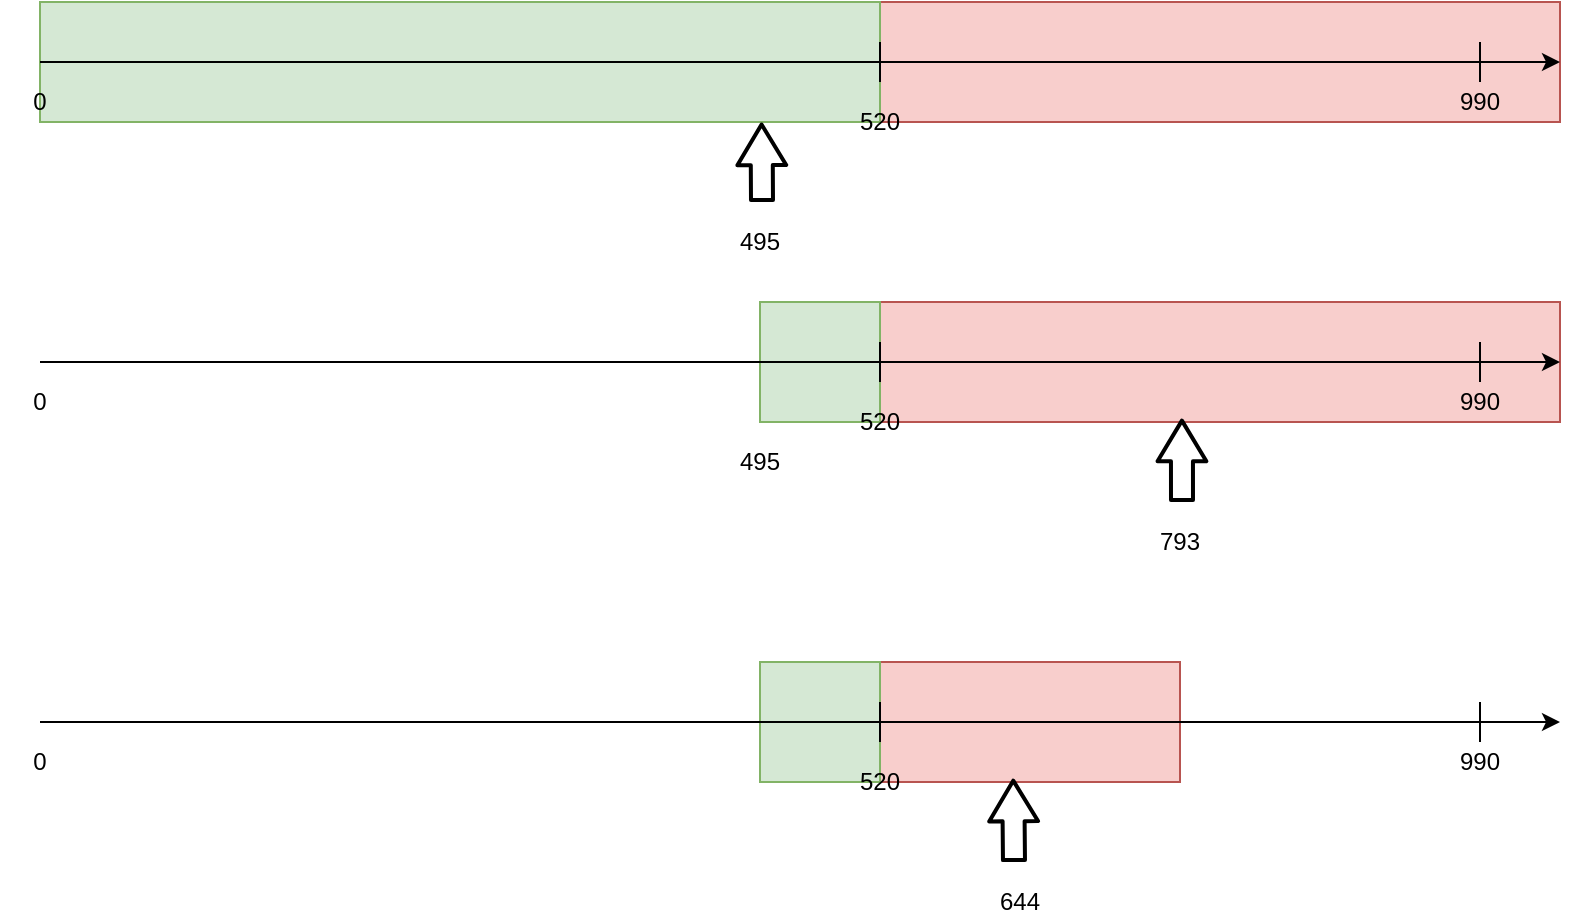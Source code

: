 <mxfile version="10.6.0" type="device"><diagram id="7Gq7DIdub67BOMaIkuHZ" name="Page-1"><mxGraphModel dx="648" dy="402" grid="1" gridSize="10" guides="1" tooltips="1" connect="1" arrows="1" fold="1" page="1" pageScale="1" pageWidth="827" pageHeight="1169" math="0" shadow="0"><root><mxCell id="0"/><mxCell id="1" parent="0"/><mxCell id="ST3ypIBdB2AOKekK3Cff-94" value="" style="group" vertex="1" connectable="0" parent="1"><mxGeometry x="20" y="200" width="780" height="130" as="geometry"/></mxCell><mxCell id="ST3ypIBdB2AOKekK3Cff-84" value="" style="rounded=0;whiteSpace=wrap;html=1;fillColor=#f8cecc;strokeColor=#b85450;" vertex="1" parent="ST3ypIBdB2AOKekK3Cff-94"><mxGeometry x="440" width="340" height="60" as="geometry"/></mxCell><mxCell id="ST3ypIBdB2AOKekK3Cff-85" value="" style="rounded=0;whiteSpace=wrap;html=1;fillColor=#d5e8d4;strokeColor=#82b366;gradientColor=none;" vertex="1" parent="ST3ypIBdB2AOKekK3Cff-94"><mxGeometry x="380" width="60" height="60" as="geometry"/></mxCell><mxCell id="ST3ypIBdB2AOKekK3Cff-86" value="" style="endArrow=classic;html=1;" edge="1" parent="ST3ypIBdB2AOKekK3Cff-94"><mxGeometry width="50" height="50" relative="1" as="geometry"><mxPoint x="20" y="30.0" as="sourcePoint"/><mxPoint x="780.0" y="30.0" as="targetPoint"/></mxGeometry></mxCell><mxCell id="ST3ypIBdB2AOKekK3Cff-87" value="" style="endArrow=none;html=1;" edge="1" parent="ST3ypIBdB2AOKekK3Cff-94"><mxGeometry width="50" height="50" relative="1" as="geometry"><mxPoint x="740.0" y="40.0" as="sourcePoint"/><mxPoint x="740.0" y="20.0" as="targetPoint"/><Array as="points"><mxPoint x="740" y="30"/></Array></mxGeometry></mxCell><mxCell id="ST3ypIBdB2AOKekK3Cff-88" value="0" style="text;html=1;strokeColor=none;fillColor=none;align=center;verticalAlign=middle;whiteSpace=wrap;rounded=0;" vertex="1" parent="ST3ypIBdB2AOKekK3Cff-94"><mxGeometry y="40" width="40" height="20" as="geometry"/></mxCell><mxCell id="ST3ypIBdB2AOKekK3Cff-89" value="990" style="text;html=1;strokeColor=none;fillColor=none;align=center;verticalAlign=middle;whiteSpace=wrap;rounded=0;" vertex="1" parent="ST3ypIBdB2AOKekK3Cff-94"><mxGeometry x="720" y="40" width="40" height="20" as="geometry"/></mxCell><mxCell id="ST3ypIBdB2AOKekK3Cff-90" value="" style="endArrow=none;html=1;" edge="1" parent="ST3ypIBdB2AOKekK3Cff-94"><mxGeometry width="50" height="50" relative="1" as="geometry"><mxPoint x="440.0" y="40.0" as="sourcePoint"/><mxPoint x="440.0" y="20.0" as="targetPoint"/><Array as="points"><mxPoint x="440" y="30"/></Array></mxGeometry></mxCell><mxCell id="ST3ypIBdB2AOKekK3Cff-91" value="520" style="text;html=1;strokeColor=none;fillColor=none;align=center;verticalAlign=middle;whiteSpace=wrap;rounded=0;" vertex="1" parent="ST3ypIBdB2AOKekK3Cff-94"><mxGeometry x="420" y="50" width="40" height="20" as="geometry"/></mxCell><mxCell id="ST3ypIBdB2AOKekK3Cff-92" value="" style="shape=flexArrow;endArrow=classic;html=1;strokeWidth=2;endWidth=11.429;endSize=6.1;entryX=0.444;entryY=0.972;entryDx=0;entryDy=0;entryPerimeter=0;" edge="1" parent="ST3ypIBdB2AOKekK3Cff-94" target="ST3ypIBdB2AOKekK3Cff-84"><mxGeometry width="50" height="50" relative="1" as="geometry"><mxPoint x="591" y="100.0" as="sourcePoint"/><mxPoint x="591" y="70" as="targetPoint"/></mxGeometry></mxCell><mxCell id="ST3ypIBdB2AOKekK3Cff-93" value="793" style="text;html=1;strokeColor=none;fillColor=none;align=center;verticalAlign=middle;whiteSpace=wrap;rounded=0;" vertex="1" parent="ST3ypIBdB2AOKekK3Cff-94"><mxGeometry x="570" y="110" width="40" height="20" as="geometry"/></mxCell><mxCell id="ST3ypIBdB2AOKekK3Cff-95" value="" style="group" vertex="1" connectable="0" parent="1"><mxGeometry x="20" y="50" width="780" height="130" as="geometry"/></mxCell><mxCell id="ST3ypIBdB2AOKekK3Cff-19" value="" style="rounded=0;whiteSpace=wrap;html=1;fillColor=#f8cecc;strokeColor=#b85450;" vertex="1" parent="ST3ypIBdB2AOKekK3Cff-95"><mxGeometry x="440" width="340" height="60" as="geometry"/></mxCell><mxCell id="ST3ypIBdB2AOKekK3Cff-18" value="" style="rounded=0;whiteSpace=wrap;html=1;fillColor=#d5e8d4;strokeColor=#82b366;gradientColor=none;" vertex="1" parent="ST3ypIBdB2AOKekK3Cff-95"><mxGeometry x="20" width="420" height="60" as="geometry"/></mxCell><mxCell id="ST3ypIBdB2AOKekK3Cff-1" value="" style="endArrow=classic;html=1;" edge="1" parent="ST3ypIBdB2AOKekK3Cff-95"><mxGeometry width="50" height="50" relative="1" as="geometry"><mxPoint x="20" y="30" as="sourcePoint"/><mxPoint x="780" y="30" as="targetPoint"/></mxGeometry></mxCell><mxCell id="ST3ypIBdB2AOKekK3Cff-13" value="" style="endArrow=none;html=1;" edge="1" parent="ST3ypIBdB2AOKekK3Cff-95"><mxGeometry width="50" height="50" relative="1" as="geometry"><mxPoint x="740" y="40" as="sourcePoint"/><mxPoint x="740" y="20" as="targetPoint"/><Array as="points"><mxPoint x="740" y="30"/></Array></mxGeometry></mxCell><mxCell id="ST3ypIBdB2AOKekK3Cff-14" value="0" style="text;html=1;strokeColor=none;fillColor=none;align=center;verticalAlign=middle;whiteSpace=wrap;rounded=0;" vertex="1" parent="ST3ypIBdB2AOKekK3Cff-95"><mxGeometry y="40" width="40" height="20" as="geometry"/></mxCell><mxCell id="ST3ypIBdB2AOKekK3Cff-15" value="990" style="text;html=1;strokeColor=none;fillColor=none;align=center;verticalAlign=middle;whiteSpace=wrap;rounded=0;" vertex="1" parent="ST3ypIBdB2AOKekK3Cff-95"><mxGeometry x="720" y="40" width="40" height="20" as="geometry"/></mxCell><mxCell id="ST3ypIBdB2AOKekK3Cff-16" value="" style="endArrow=none;html=1;" edge="1" parent="ST3ypIBdB2AOKekK3Cff-95"><mxGeometry width="50" height="50" relative="1" as="geometry"><mxPoint x="440.0" y="40" as="sourcePoint"/><mxPoint x="440.0" y="20" as="targetPoint"/><Array as="points"><mxPoint x="440" y="30"/></Array></mxGeometry></mxCell><mxCell id="ST3ypIBdB2AOKekK3Cff-17" value="520" style="text;html=1;strokeColor=none;fillColor=none;align=center;verticalAlign=middle;whiteSpace=wrap;rounded=0;" vertex="1" parent="ST3ypIBdB2AOKekK3Cff-95"><mxGeometry x="420" y="50" width="40" height="20" as="geometry"/></mxCell><mxCell id="ST3ypIBdB2AOKekK3Cff-26" value="" style="shape=flexArrow;endArrow=classic;html=1;strokeWidth=2;entryX=0.859;entryY=1.004;entryDx=0;entryDy=0;entryPerimeter=0;endWidth=11.429;endSize=6.1;" edge="1" parent="ST3ypIBdB2AOKekK3Cff-95" target="ST3ypIBdB2AOKekK3Cff-18"><mxGeometry width="50" height="50" relative="1" as="geometry"><mxPoint x="381" y="100" as="sourcePoint"/><mxPoint x="410" y="80" as="targetPoint"/></mxGeometry></mxCell><mxCell id="ST3ypIBdB2AOKekK3Cff-50" value="495" style="text;html=1;strokeColor=none;fillColor=none;align=center;verticalAlign=middle;whiteSpace=wrap;rounded=0;" vertex="1" parent="ST3ypIBdB2AOKekK3Cff-95"><mxGeometry x="360" y="110" width="40" height="20" as="geometry"/></mxCell><mxCell id="ST3ypIBdB2AOKekK3Cff-104" value="" style="group" vertex="1" connectable="0" parent="1"><mxGeometry x="20" y="380" width="780" height="130" as="geometry"/></mxCell><mxCell id="ST3ypIBdB2AOKekK3Cff-105" value="" style="rounded=0;whiteSpace=wrap;html=1;fillColor=#f8cecc;strokeColor=#b85450;" vertex="1" parent="ST3ypIBdB2AOKekK3Cff-104"><mxGeometry x="440" width="150" height="60" as="geometry"/></mxCell><mxCell id="ST3ypIBdB2AOKekK3Cff-106" value="" style="rounded=0;whiteSpace=wrap;html=1;fillColor=#d5e8d4;strokeColor=#82b366;gradientColor=none;" vertex="1" parent="ST3ypIBdB2AOKekK3Cff-104"><mxGeometry x="380" width="60" height="60" as="geometry"/></mxCell><mxCell id="ST3ypIBdB2AOKekK3Cff-107" value="" style="endArrow=classic;html=1;" edge="1" parent="ST3ypIBdB2AOKekK3Cff-104"><mxGeometry width="50" height="50" relative="1" as="geometry"><mxPoint x="20" y="30.0" as="sourcePoint"/><mxPoint x="780.0" y="30.0" as="targetPoint"/></mxGeometry></mxCell><mxCell id="ST3ypIBdB2AOKekK3Cff-108" value="" style="endArrow=none;html=1;" edge="1" parent="ST3ypIBdB2AOKekK3Cff-104"><mxGeometry width="50" height="50" relative="1" as="geometry"><mxPoint x="740.0" y="40.0" as="sourcePoint"/><mxPoint x="740.0" y="20.0" as="targetPoint"/><Array as="points"><mxPoint x="740" y="30"/></Array></mxGeometry></mxCell><mxCell id="ST3ypIBdB2AOKekK3Cff-109" value="0" style="text;html=1;strokeColor=none;fillColor=none;align=center;verticalAlign=middle;whiteSpace=wrap;rounded=0;" vertex="1" parent="ST3ypIBdB2AOKekK3Cff-104"><mxGeometry y="40" width="40" height="20" as="geometry"/></mxCell><mxCell id="ST3ypIBdB2AOKekK3Cff-110" value="990" style="text;html=1;strokeColor=none;fillColor=none;align=center;verticalAlign=middle;whiteSpace=wrap;rounded=0;" vertex="1" parent="ST3ypIBdB2AOKekK3Cff-104"><mxGeometry x="720" y="40" width="40" height="20" as="geometry"/></mxCell><mxCell id="ST3ypIBdB2AOKekK3Cff-111" value="" style="endArrow=none;html=1;" edge="1" parent="ST3ypIBdB2AOKekK3Cff-104"><mxGeometry width="50" height="50" relative="1" as="geometry"><mxPoint x="440.0" y="40.0" as="sourcePoint"/><mxPoint x="440.0" y="20.0" as="targetPoint"/><Array as="points"><mxPoint x="440" y="30"/></Array></mxGeometry></mxCell><mxCell id="ST3ypIBdB2AOKekK3Cff-112" value="520" style="text;html=1;strokeColor=none;fillColor=none;align=center;verticalAlign=middle;whiteSpace=wrap;rounded=0;" vertex="1" parent="ST3ypIBdB2AOKekK3Cff-104"><mxGeometry x="420" y="50" width="40" height="20" as="geometry"/></mxCell><mxCell id="ST3ypIBdB2AOKekK3Cff-113" value="" style="shape=flexArrow;endArrow=classic;html=1;strokeWidth=2;endWidth=11.429;endSize=6.1;entryX=0.444;entryY=0.972;entryDx=0;entryDy=0;entryPerimeter=0;" edge="1" parent="ST3ypIBdB2AOKekK3Cff-104" target="ST3ypIBdB2AOKekK3Cff-105"><mxGeometry width="50" height="50" relative="1" as="geometry"><mxPoint x="507" y="100" as="sourcePoint"/><mxPoint x="591" y="70" as="targetPoint"/></mxGeometry></mxCell><mxCell id="ST3ypIBdB2AOKekK3Cff-114" value="644" style="text;html=1;strokeColor=none;fillColor=none;align=center;verticalAlign=middle;whiteSpace=wrap;rounded=0;" vertex="1" parent="ST3ypIBdB2AOKekK3Cff-104"><mxGeometry x="490" y="110" width="40" height="20" as="geometry"/></mxCell><mxCell id="ST3ypIBdB2AOKekK3Cff-115" value="495" style="text;html=1;strokeColor=none;fillColor=none;align=center;verticalAlign=middle;whiteSpace=wrap;rounded=0;" vertex="1" parent="1"><mxGeometry x="380" y="270" width="40" height="20" as="geometry"/></mxCell></root></mxGraphModel></diagram></mxfile>